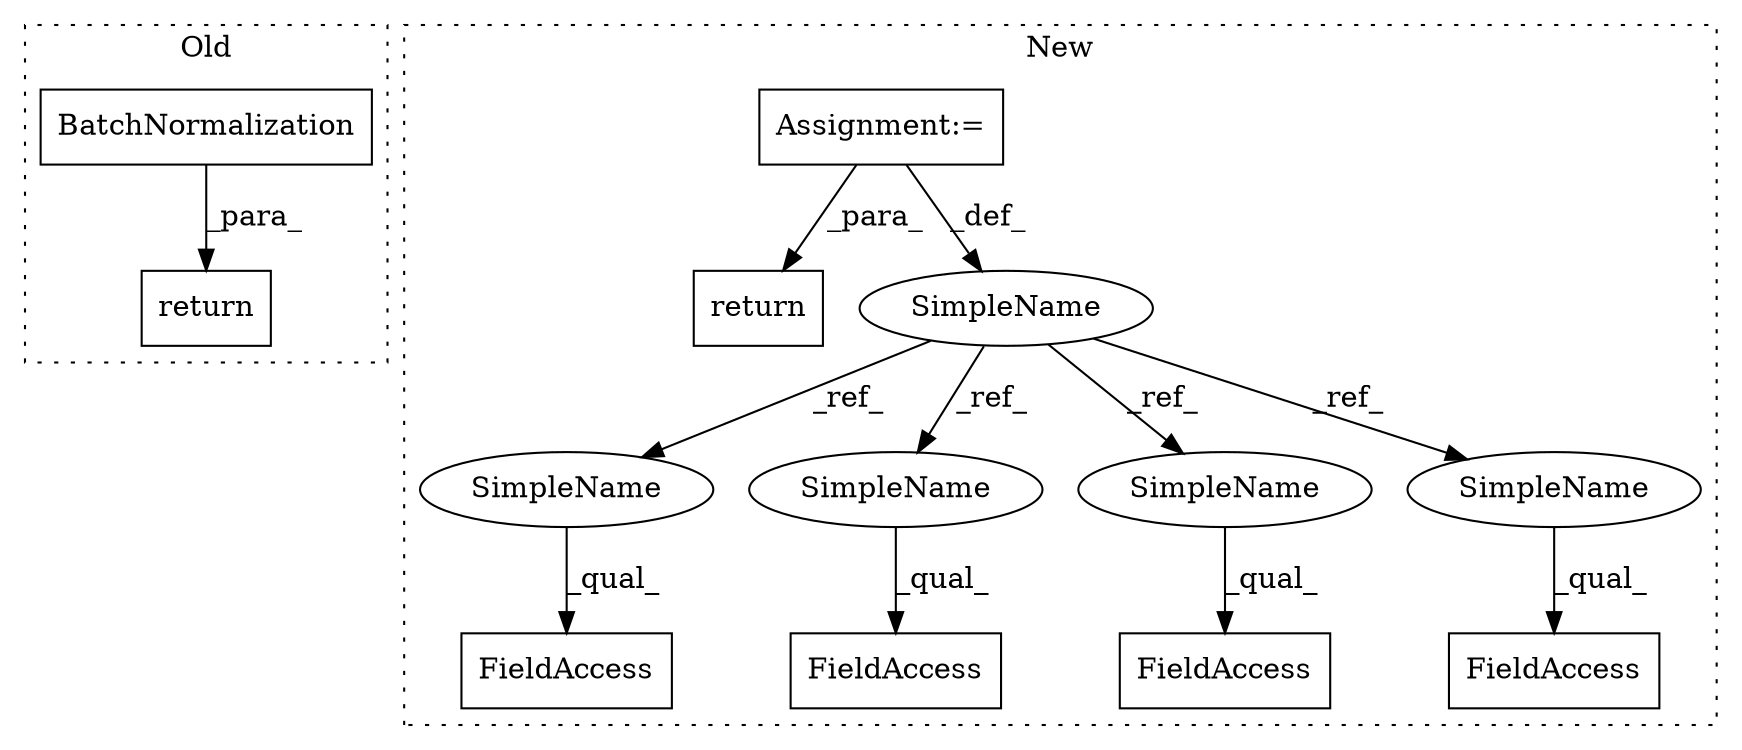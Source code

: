 digraph G {
subgraph cluster0 {
1 [label="BatchNormalization" a="32" s="6471" l="20" shape="box"];
9 [label="return" a="41" s="6464" l="7" shape="box"];
label = "Old";
style="dotted";
}
subgraph cluster1 {
2 [label="return" a="41" s="7457" l="7" shape="box"];
3 [label="Assignment:=" a="7" s="7293" l="5" shape="box"];
4 [label="FieldAccess" a="22" s="7614" l="8" shape="box"];
5 [label="FieldAccess" a="22" s="7704" l="8" shape="box"];
6 [label="FieldAccess" a="22" s="7946" l="8" shape="box"];
7 [label="FieldAccess" a="22" s="8104" l="8" shape="box"];
8 [label="SimpleName" a="42" s="7293" l="5" shape="ellipse"];
10 [label="SimpleName" a="42" s="7614" l="5" shape="ellipse"];
11 [label="SimpleName" a="42" s="8104" l="5" shape="ellipse"];
12 [label="SimpleName" a="42" s="7946" l="5" shape="ellipse"];
13 [label="SimpleName" a="42" s="7704" l="5" shape="ellipse"];
label = "New";
style="dotted";
}
1 -> 9 [label="_para_"];
3 -> 8 [label="_def_"];
3 -> 2 [label="_para_"];
8 -> 13 [label="_ref_"];
8 -> 10 [label="_ref_"];
8 -> 12 [label="_ref_"];
8 -> 11 [label="_ref_"];
10 -> 4 [label="_qual_"];
11 -> 7 [label="_qual_"];
12 -> 6 [label="_qual_"];
13 -> 5 [label="_qual_"];
}
